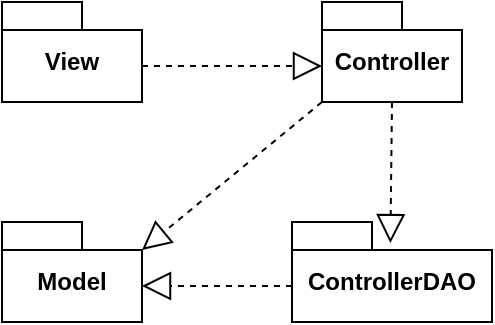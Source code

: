 <mxfile version="21.3.3" type="device">
  <diagram name="Página-1" id="bfkQVboADLhvTvUjwjVN">
    <mxGraphModel dx="843" dy="470" grid="1" gridSize="10" guides="1" tooltips="1" connect="1" arrows="1" fold="1" page="1" pageScale="1" pageWidth="827" pageHeight="1169" math="0" shadow="0">
      <root>
        <mxCell id="0" />
        <mxCell id="1" parent="0" />
        <mxCell id="3yd3exQjreETTgln_wfg-1" value="View" style="shape=folder;fontStyle=1;spacingTop=10;tabWidth=40;tabHeight=14;tabPosition=left;html=1;whiteSpace=wrap;" vertex="1" parent="1">
          <mxGeometry x="110" y="140" width="70" height="50" as="geometry" />
        </mxCell>
        <mxCell id="3yd3exQjreETTgln_wfg-2" value="Controller" style="shape=folder;fontStyle=1;spacingTop=10;tabWidth=40;tabHeight=14;tabPosition=left;html=1;whiteSpace=wrap;" vertex="1" parent="1">
          <mxGeometry x="270" y="140" width="70" height="50" as="geometry" />
        </mxCell>
        <mxCell id="3yd3exQjreETTgln_wfg-3" value="ControllerDAO" style="shape=folder;fontStyle=1;spacingTop=10;tabWidth=40;tabHeight=14;tabPosition=left;html=1;whiteSpace=wrap;" vertex="1" parent="1">
          <mxGeometry x="255" y="250" width="100" height="50" as="geometry" />
        </mxCell>
        <mxCell id="3yd3exQjreETTgln_wfg-4" value="Model" style="shape=folder;fontStyle=1;spacingTop=10;tabWidth=40;tabHeight=14;tabPosition=left;html=1;whiteSpace=wrap;" vertex="1" parent="1">
          <mxGeometry x="110" y="250" width="70" height="50" as="geometry" />
        </mxCell>
        <mxCell id="3yd3exQjreETTgln_wfg-6" value="" style="endArrow=block;dashed=1;endFill=0;endSize=12;html=1;rounded=0;exitX=0;exitY=0;exitDx=70;exitDy=32;exitPerimeter=0;entryX=0;entryY=0;entryDx=0;entryDy=32;entryPerimeter=0;" edge="1" parent="1" source="3yd3exQjreETTgln_wfg-1" target="3yd3exQjreETTgln_wfg-2">
          <mxGeometry width="160" relative="1" as="geometry">
            <mxPoint x="200" y="165" as="sourcePoint" />
            <mxPoint x="300" y="170" as="targetPoint" />
          </mxGeometry>
        </mxCell>
        <mxCell id="3yd3exQjreETTgln_wfg-7" value="" style="endArrow=block;dashed=1;endFill=0;endSize=12;html=1;rounded=0;exitX=0.5;exitY=1;exitDx=0;exitDy=0;exitPerimeter=0;entryX=0.492;entryY=0.211;entryDx=0;entryDy=0;entryPerimeter=0;" edge="1" parent="1" source="3yd3exQjreETTgln_wfg-2" target="3yd3exQjreETTgln_wfg-3">
          <mxGeometry width="160" relative="1" as="geometry">
            <mxPoint x="350" y="220" as="sourcePoint" />
            <mxPoint x="440" y="220" as="targetPoint" />
          </mxGeometry>
        </mxCell>
        <mxCell id="3yd3exQjreETTgln_wfg-9" value="" style="endArrow=block;dashed=1;endFill=0;endSize=12;html=1;rounded=0;exitX=0;exitY=0;exitDx=0;exitDy=32;exitPerimeter=0;entryX=0;entryY=0;entryDx=70;entryDy=32;entryPerimeter=0;" edge="1" parent="1" source="3yd3exQjreETTgln_wfg-3" target="3yd3exQjreETTgln_wfg-4">
          <mxGeometry width="160" relative="1" as="geometry">
            <mxPoint x="221" y="280" as="sourcePoint" />
            <mxPoint x="220" y="351" as="targetPoint" />
          </mxGeometry>
        </mxCell>
        <mxCell id="3yd3exQjreETTgln_wfg-10" value="" style="endArrow=block;dashed=1;endFill=0;endSize=12;html=1;rounded=0;exitX=0;exitY=0;exitDx=0;exitDy=50;exitPerimeter=0;entryX=0;entryY=0;entryDx=70;entryDy=14;entryPerimeter=0;" edge="1" parent="1" source="3yd3exQjreETTgln_wfg-2" target="3yd3exQjreETTgln_wfg-4">
          <mxGeometry width="160" relative="1" as="geometry">
            <mxPoint x="315" y="200" as="sourcePoint" />
            <mxPoint x="314" y="271" as="targetPoint" />
          </mxGeometry>
        </mxCell>
      </root>
    </mxGraphModel>
  </diagram>
</mxfile>
